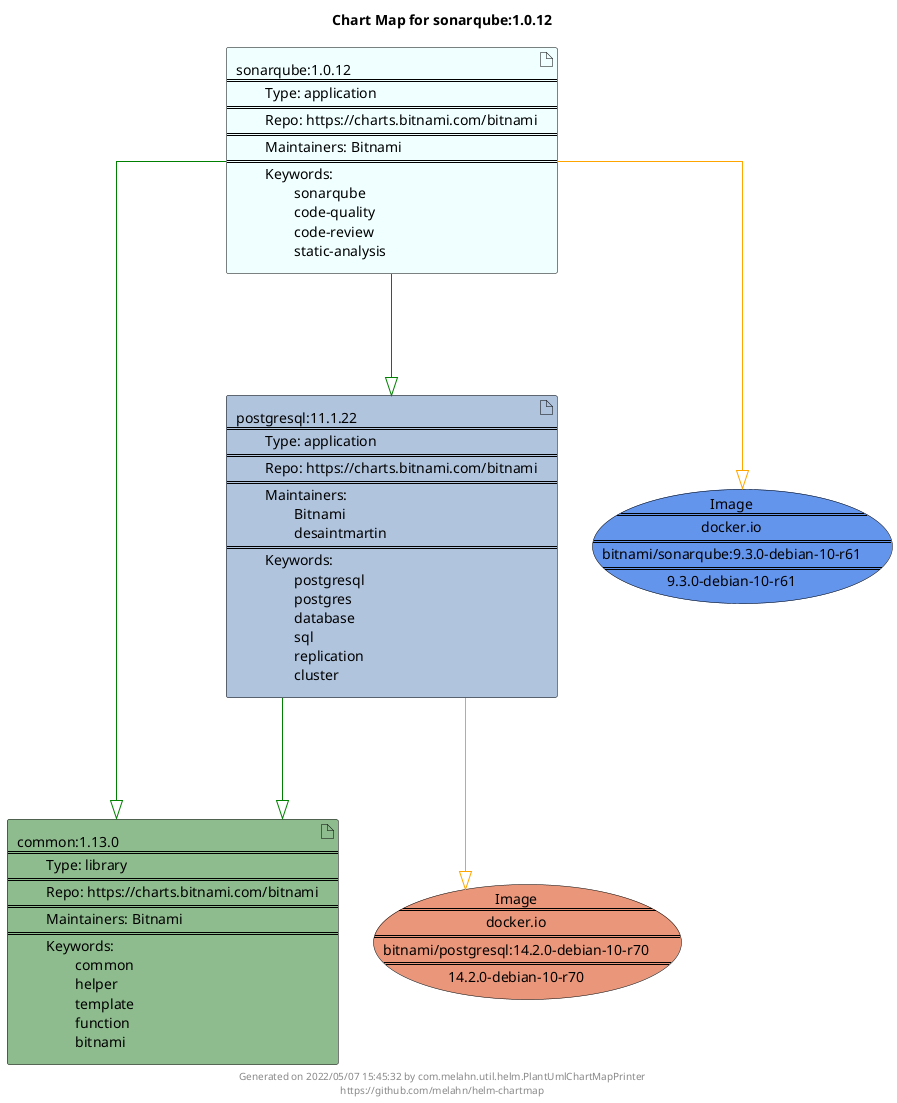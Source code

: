 @startuml
skinparam linetype ortho
skinparam backgroundColor white
skinparam usecaseBorderColor black
skinparam usecaseArrowColor LightSlateGray
skinparam artifactBorderColor black
skinparam artifactArrowColor LightSlateGray

title Chart Map for sonarqube:1.0.12

'There are 3 referenced Helm Charts
artifact "common:1.13.0\n====\n\tType: library\n====\n\tRepo: https://charts.bitnami.com/bitnami\n====\n\tMaintainers: Bitnami\n====\n\tKeywords: \n\t\tcommon\n\t\thelper\n\t\ttemplate\n\t\tfunction\n\t\tbitnami" as common_1_13_0 #DarkSeaGreen
artifact "postgresql:11.1.22\n====\n\tType: application\n====\n\tRepo: https://charts.bitnami.com/bitnami\n====\n\tMaintainers: \n\t\tBitnami\n\t\tdesaintmartin\n====\n\tKeywords: \n\t\tpostgresql\n\t\tpostgres\n\t\tdatabase\n\t\tsql\n\t\treplication\n\t\tcluster" as postgresql_11_1_22 #LightSteelBlue
artifact "sonarqube:1.0.12\n====\n\tType: application\n====\n\tRepo: https://charts.bitnami.com/bitnami\n====\n\tMaintainers: Bitnami\n====\n\tKeywords: \n\t\tsonarqube\n\t\tcode-quality\n\t\tcode-review\n\t\tstatic-analysis" as sonarqube_1_0_12 #Azure

'There are 2 referenced Docker Images
usecase "Image\n====\ndocker.io\n====\nbitnami/sonarqube:9.3.0-debian-10-r61\n====\n9.3.0-debian-10-r61" as docker_io_bitnami_sonarqube_9_3_0_debian_10_r61 #CornflowerBlue
usecase "Image\n====\ndocker.io\n====\nbitnami/postgresql:14.2.0-debian-10-r70\n====\n14.2.0-debian-10-r70" as docker_io_bitnami_postgresql_14_2_0_debian_10_r70 #DarkSalmon

'Chart Dependencies
sonarqube_1_0_12--[#green]-|>common_1_13_0
sonarqube_1_0_12--[#green]-|>postgresql_11_1_22
postgresql_11_1_22--[#green]-|>common_1_13_0
postgresql_11_1_22--[#orange]-|>docker_io_bitnami_postgresql_14_2_0_debian_10_r70
sonarqube_1_0_12--[#orange]-|>docker_io_bitnami_sonarqube_9_3_0_debian_10_r61

center footer Generated on 2022/05/07 15:45:32 by com.melahn.util.helm.PlantUmlChartMapPrinter\nhttps://github.com/melahn/helm-chartmap
@enduml
